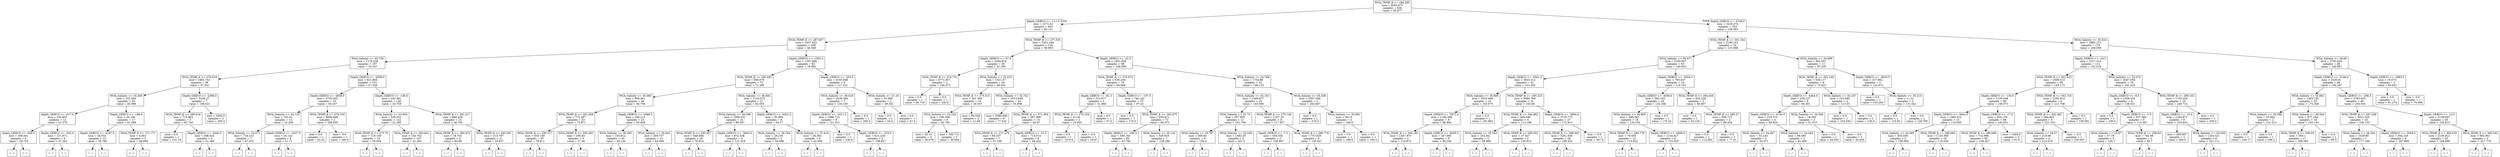 digraph Tree {
node [shape=box] ;
0 [label="WOA_TEMP_K <= 294.265\nmse = 4844.875\nsamples = 656\nvalue = 95.877"] ;
1 [label="Depth_GEBCO <= -111.5\nmse = 2272.52\nsamples = 403\nvalue = 60.131"] ;
0 -> 1 [labeldistance=2.5, labelangle=45, headlabel="True"] ;
2 [label="WOA_TEMP_K <= 287.657\nmse = 1637.452\nsamples = 269\nvalue = 46.548"] ;
1 -> 2 ;
3 [label="WOA_Salinity <= 33.739\nmse = 1176.228\nsamples = 187\nvalue = 32.347"] ;
2 -> 3 ;
4 [label="WOA_TEMP_K <= 276.019\nmse = 1691.742\nsamples = 36\nvalue = 57.541"] ;
3 -> 4 ;
5 [label="WOA_Salinity <= 33.458\nmse = 152.594\nsamples = 29\nvalue = 45.998"] ;
4 -> 5 ;
6 [label="Depth_GEBCO <= -617.0\nmse = 226.952\nsamples = 12\nvalue = 51.579"] ;
5 -> 6 ;
7 [label="Depth_GEBCO <= -649.5\nmse = 308.401\nsamples = 6\nvalue = 58.755"] ;
6 -> 7 ;
8 [label="(...)"] ;
7 -> 8 ;
9 [label="(...)"] ;
7 -> 9 ;
14 [label="Depth_GEBCO <= -552.0\nmse = 131.872\nsamples = 6\nvalue = 47.392"] ;
6 -> 14 ;
15 [label="(...)"] ;
14 -> 15 ;
18 [label="(...)"] ;
14 -> 18 ;
23 [label="Depth_GEBCO <= -186.0\nmse = 44.194\nsamples = 17\nvalue = 41.388"] ;
5 -> 23 ;
24 [label="Depth_GEBCO <= -4197.5\nmse = 36.933\nsamples = 15\nvalue = 39.786"] ;
23 -> 24 ;
25 [label="(...)"] ;
24 -> 25 ;
26 [label="(...)"] ;
24 -> 26 ;
51 [label="WOA_TEMP_K <= 271.771\nmse = 8.561\nsamples = 2\nvalue = 48.999"] ;
23 -> 51 ;
52 [label="(...)"] ;
51 -> 52 ;
53 [label="(...)"] ;
51 -> 53 ;
54 [label="Depth_GEBCO <= -2386.0\nmse = 5246.27\nsamples = 7\nvalue = 106.021"] ;
4 -> 54 ;
55 [label="WOA_TEMP_K <= 280.616\nmse = 715.863\nsamples = 5\nvalue = 65.744"] ;
54 -> 55 ;
56 [label="mse = 0.0\nsamples = 1\nvalue = 101.19"] ;
55 -> 56 ;
57 [label="Depth_GEBCO <= -4442.5\nmse = 298.625\nsamples = 4\nvalue = 51.566"] ;
55 -> 57 ;
58 [label="(...)"] ;
57 -> 58 ;
61 [label="(...)"] ;
57 -> 61 ;
64 [label="mse = 3200.0\nsamples = 2\nvalue = 200.0"] ;
54 -> 64 ;
65 [label="Depth_GEBCO <= -4599.0\nmse = 921.863\nsamples = 151\nvalue = 27.328"] ;
3 -> 65 ;
66 [label="Depth_GEBCO <= -4839.5\nmse = 5735.002\nsamples = 15\nvalue = 58.257"] ;
65 -> 66 ;
67 [label="WOA_Salinity <= 34.125\nmse = 743.41\nsamples = 13\nvalue = 32.206"] ;
66 -> 67 ;
68 [label="WOA_Salinity <= 34.071\nmse = 724.231\nsamples = 7\nvalue = 47.972"] ;
67 -> 68 ;
69 [label="(...)"] ;
68 -> 69 ;
80 [label="(...)"] ;
68 -> 80 ;
81 [label="Depth_GEBCO <= -5437.0\nmse = 25.142\nsamples = 6\nvalue = 11.71"] ;
67 -> 81 ;
82 [label="(...)"] ;
81 -> 82 ;
83 [label="(...)"] ;
81 -> 83 ;
92 [label="WOA_TEMP_K <= 279.334\nmse = 8094.849\nsamples = 2\nvalue = 208.055"] ;
66 -> 92 ;
93 [label="mse = 0.0\nsamples = 1\nvalue = 52.22"] ;
92 -> 93 ;
94 [label="mse = 0.0\nsamples = 1\nvalue = 260.0"] ;
92 -> 94 ;
95 [label="Depth_GEBCO <= -138.5\nmse = 243.381\nsamples = 136\nvalue = 23.759"] ;
65 -> 95 ;
96 [label="WOA_Salinity <= 33.854\nmse = 158.351\nsamples = 122\nvalue = 22.285"] ;
95 -> 96 ;
97 [label="WOA_TEMP_K <= 275.76\nmse = 119.159\nsamples = 15\nvalue = 29.954"] ;
96 -> 97 ;
98 [label="(...)"] ;
97 -> 98 ;
119 [label="(...)"] ;
97 -> 119 ;
126 [label="WOA_TEMP_K <= 283.821\nmse = 154.702\nsamples = 107\nvalue = 21.265"] ;
96 -> 126 ;
127 [label="(...)"] ;
126 -> 127 ;
236 [label="(...)"] ;
126 -> 236 ;
263 [label="WOA_TEMP_K <= 281.517\nmse = 860.428\nsamples = 14\nvalue = 38.705"] ;
95 -> 263 ;
264 [label="WOA_TEMP_K <= 280.975\nmse = 18.754\nsamples = 3\nvalue = 83.08"] ;
263 -> 264 ;
265 [label="(...)"] ;
264 -> 265 ;
266 [label="(...)"] ;
264 -> 266 ;
269 [label="WOA_TEMP_K <= 283.391\nmse = 315.787\nsamples = 11\nvalue = 24.837"] ;
263 -> 269 ;
270 [label="(...)"] ;
269 -> 270 ;
279 [label="(...)"] ;
269 -> 279 ;
284 [label="Depth_GEBCO <= -1591.0\nmse = 1267.066\nsamples = 82\nvalue = 76.992"] ;
2 -> 284 ;
285 [label="WOA_TEMP_K <= 292.681\nmse = 850.079\nsamples = 73\nvalue = 72.386"] ;
284 -> 285 ;
286 [label="WOA_Salinity <= 35.685\nmse = 609.461\nsamples = 46\nvalue = 66.794"] ;
285 -> 286 ;
287 [label="WOA_TEMP_K <= 291.928\nmse = 772.587\nsamples = 23\nvalue = 75.971"] ;
286 -> 287 ;
288 [label="WOA_TEMP_K <= 290.317\nmse = 655.149\nsamples = 20\nvalue = 79.911"] ;
287 -> 288 ;
289 [label="(...)"] ;
288 -> 289 ;
310 [label="(...)"] ;
288 -> 310 ;
319 [label="WOA_TEMP_K <= 292.093\nmse = 290.83\nsamples = 3\nvalue = 37.56"] ;
287 -> 319 ;
320 [label="(...)"] ;
319 -> 320 ;
323 [label="(...)"] ;
319 -> 323 ;
324 [label="Depth_GEBCO <= -4099.5\nmse = 246.214\nsamples = 23\nvalue = 56.928"] ;
286 -> 324 ;
325 [label="WOA_Salinity <= 36.295\nmse = 103.612\nsamples = 10\nvalue = 49.104"] ;
324 -> 325 ;
326 [label="(...)"] ;
325 -> 326 ;
337 [label="(...)"] ;
325 -> 337 ;
344 [label="WOA_Salinity <= 35.843\nmse = 269.757\nsamples = 13\nvalue = 64.006"] ;
324 -> 344 ;
345 [label="(...)"] ;
344 -> 345 ;
348 [label="(...)"] ;
344 -> 348 ;
365 [label="WOA_Salinity <= 36.692\nmse = 1118.575\nsamples = 27\nvalue = 82.055"] ;
285 -> 365 ;
366 [label="WOA_Salinity <= 36.568\nmse = 1069.432\nsamples = 21\nvalue = 89.367"] ;
365 -> 366 ;
367 [label="WOA_TEMP_K <= 293.007\nmse = 548.886\nsamples = 16\nvalue = 76.815"] ;
366 -> 367 ;
368 [label="(...)"] ;
367 -> 368 ;
373 [label="(...)"] ;
367 -> 373 ;
396 [label="Depth_GEBCO <= -3843.0\nmse = 972.538\nsamples = 5\nvalue = 121.318"] ;
366 -> 396 ;
397 [label="(...)"] ;
396 -> 397 ;
402 [label="(...)"] ;
396 -> 402 ;
405 [label="Depth_GEBCO <= -4422.5\nmse = 95.889\nsamples = 6\nvalue = 50.37"] ;
365 -> 405 ;
406 [label="WOA_Salinity <= 36.784\nmse = 26.235\nsamples = 2\nvalue = 59.696"] ;
405 -> 406 ;
407 [label="(...)"] ;
406 -> 407 ;
408 [label="(...)"] ;
406 -> 408 ;
409 [label="WOA_Salinity <= 37.418\nmse = 26.362\nsamples = 4\nvalue = 42.909"] ;
405 -> 409 ;
410 [label="(...)"] ;
409 -> 410 ;
411 [label="(...)"] ;
409 -> 411 ;
412 [label="Depth_GEBCO <= -253.0\nmse = 3105.068\nsamples = 9\nvalue = 117.221"] ;
284 -> 412 ;
413 [label="WOA_Salinity <= 36.618\nmse = 2438.384\nsamples = 7\nvalue = 134.193"] ;
412 -> 413 ;
414 [label="Depth_GEBCO <= -1011.5\nmse = 1886.722\nsamples = 6\nvalue = 121.031"] ;
413 -> 414 ;
415 [label="mse = 0.0\nsamples = 1\nvalue = 230.6"] ;
414 -> 415 ;
416 [label="Depth_GEBCO <= -278.5\nmse = 614.226\nsamples = 5\nvalue = 108.857"] ;
414 -> 416 ;
417 [label="(...)"] ;
416 -> 417 ;
420 [label="(...)"] ;
416 -> 420 ;
425 [label="mse = 0.0\nsamples = 1\nvalue = 200.0"] ;
413 -> 425 ;
426 [label="WOA_Salinity <= 21.16\nmse = 10.889\nsamples = 2\nvalue = 49.333"] ;
412 -> 426 ;
427 [label="mse = 0.0\nsamples = 1\nvalue = 54.0"] ;
426 -> 427 ;
428 [label="mse = 0.0\nsamples = 1\nvalue = 47.0"] ;
426 -> 428 ;
429 [label="WOA_TEMP_K <= 277.555\nmse = 2352.246\nsamples = 134\nvalue = 90.693"] ;
1 -> 429 ;
430 [label="Depth_GEBCO <= -57.0\nmse = 2044.874\nsamples = 36\nvalue = 51.195"] ;
429 -> 430 ;
431 [label="WOA_TEMP_K <= 274.731\nmse = 3771.857\nsamples = 2\nvalue = 136.573"] ;
430 -> 431 ;
432 [label="mse = 0.0\nsamples = 1\nvalue = 49.718"] ;
431 -> 432 ;
433 [label="mse = 0.0\nsamples = 1\nvalue = 180.0"] ;
431 -> 433 ;
434 [label="WOA_Salinity <= 32.415\nmse = 1521.47\nsamples = 34\nvalue = 46.452"] ;
430 -> 434 ;
435 [label="WOA_TEMP_K <= 275.313\nmse = 281.305\nsamples = 10\nvalue = 30.547"] ;
434 -> 435 ;
436 [label="WOA_Salinity <= 32.229\nmse = 199.358\nsamples = 8\nvalue = 36.783"] ;
435 -> 436 ;
437 [label="mse = 30.15\nsamples = 3\nvalue = 36.678"] ;
436 -> 437 ;
438 [label="mse = 392.711\nsamples = 5\nvalue = 36.904"] ;
436 -> 438 ;
439 [label="mse = 60.528\nsamples = 2\nvalue = 11.84"] ;
435 -> 439 ;
440 [label="WOA_Salinity <= 32.742\nmse = 2014.649\nsamples = 24\nvalue = 55.808"] ;
434 -> 440 ;
441 [label="mse = 3386.448\nsamples = 9\nvalue = 77.432"] ;
440 -> 441 ;
442 [label="WOA_TEMP_K <= 271.804\nmse = 497.908\nsamples = 15\nvalue = 40.67"] ;
440 -> 442 ;
443 [label="WOA_TEMP_K <= 271.478\nmse = 69.337\nsamples = 7\nvalue = 31.196"] ;
442 -> 443 ;
444 [label="(...)"] ;
443 -> 444 ;
445 [label="(...)"] ;
443 -> 445 ;
452 [label="Depth_GEBCO <= -31.5\nmse = 715.013\nsamples = 8\nvalue = 48.422"] ;
442 -> 452 ;
453 [label="(...)"] ;
452 -> 453 ;
456 [label="(...)"] ;
452 -> 456 ;
459 [label="Depth_GEBCO <= -22.5\nmse = 1631.928\nsamples = 98\nvalue = 106.009"] ;
429 -> 459 ;
460 [label="WOA_TEMP_K <= 279.975\nmse = 936.249\nsamples = 76\nvalue = 94.009"] ;
459 -> 460 ;
461 [label="Depth_GEBCO <= -81.5\nmse = 315.877\nsamples = 3\nvalue = 31.869"] ;
460 -> 461 ;
462 [label="WOA_TEMP_K <= 279.254\nmse = 0.134\nsamples = 2\nvalue = 19.303"] ;
461 -> 462 ;
463 [label="mse = 0.0\nsamples = 1\nvalue = 19.514"] ;
462 -> 463 ;
464 [label="mse = -0.0\nsamples = 1\nvalue = 18.67"] ;
462 -> 464 ;
465 [label="mse = 0.0\nsamples = 1\nvalue = 57.0"] ;
461 -> 465 ;
466 [label="Depth_GEBCO <= -107.5\nmse = 746.142\nsamples = 73\nvalue = 97.43"] ;
460 -> 466 ;
467 [label="mse = 0.0\nsamples = 1\nvalue = 170.0"] ;
466 -> 467 ;
468 [label="WOA_TEMP_K <= 292.675\nmse = 659.811\nsamples = 72\nvalue = 96.073"] ;
466 -> 468 ;
469 [label="Depth_GEBCO <= -100.5\nmse = 599.163\nsamples = 65\nvalue = 93.748"] ;
468 -> 469 ;
470 [label="(...)"] ;
469 -> 470 ;
473 [label="(...)"] ;
469 -> 473 ;
578 [label="WOA_Salinity <= 35.142\nmse = 345.918\nsamples = 7\nvalue = 129.286"] ;
468 -> 578 ;
579 [label="(...)"] ;
578 -> 579 ;
580 [label="(...)"] ;
578 -> 580 ;
583 [label="WOA_Salinity <= 34.768\nmse = 1754.88\nsamples = 22\nvalue = 149.133"] ;
459 -> 583 ;
584 [label="WOA_Salinity <= 32.161\nmse = 1349.877\nsamples = 19\nvalue = 143.595"] ;
583 -> 584 ;
585 [label="WOA_Salinity <= 31.74\nmse = 657.855\nsamples = 11\nvalue = 161.706"] ;
584 -> 585 ;
586 [label="WOA_Salinity <= 25.787\nmse = 308.64\nsamples = 9\nvalue = 156.4"] ;
585 -> 586 ;
587 [label="(...)"] ;
586 -> 587 ;
588 [label="(...)"] ;
586 -> 588 ;
603 [label="WOA_Salinity <= 32.026\nmse = 1482.25\nsamples = 2\nvalue = 201.5"] ;
585 -> 603 ;
604 [label="(...)"] ;
603 -> 604 ;
605 [label="(...)"] ;
603 -> 605 ;
606 [label="WOA_TEMP_K <= 279.146\nmse = 1207.25\nsamples = 8\nvalue = 117.937"] ;
584 -> 606 ;
607 [label="Depth_GEBCO <= -7.5\nmse = 555.556\nsamples = 2\nvalue = 156.667"] ;
606 -> 607 ;
608 [label="(...)"] ;
607 -> 608 ;
609 [label="(...)"] ;
607 -> 609 ;
610 [label="WOA_TEMP_K <= 289.776\nmse = 757.829\nsamples = 6\nvalue = 105.027"] ;
606 -> 610 ;
611 [label="(...)"] ;
610 -> 611 ;
616 [label="(...)"] ;
610 -> 616 ;
621 [label="WOA_Salinity <= 35.259\nmse = 2507.556\nsamples = 3\nvalue = 202.667"] ;
583 -> 621 ;
622 [label="mse = 0.0\nsamples = 1\nvalue = 270.0"] ;
621 -> 622 ;
623 [label="WOA_Salinity <= 35.991\nmse = 361.0\nsamples = 2\nvalue = 169.0"] ;
621 -> 623 ;
624 [label="mse = 0.0\nsamples = 1\nvalue = 188.0"] ;
623 -> 624 ;
625 [label="mse = 0.0\nsamples = 1\nvalue = 150.0"] ;
623 -> 625 ;
626 [label="Depth_GEBCO <= -3726.0\nmse = 3228.274\nsamples = 253\nvalue = 158.081"] ;
0 -> 626 [labeldistance=2.5, labelangle=-45, headlabel="False"] ;
627 [label="WOA_TEMP_K <= 301.162\nmse = 3190.312\nsamples = 74\nvalue = 131.988"] ;
626 -> 627 ;
628 [label="WOA_Salinity <= 36.077\nmse = 3160.957\nsamples = 63\nvalue = 140.633"] ;
627 -> 628 ;
629 [label="Depth_GEBCO <= -5501.5\nmse = 3833.312\nsamples = 41\nvalue = 151.452"] ;
628 -> 629 ;
630 [label="WOA_Salinity <= 35.669\nmse = 1633.696\nsamples = 10\nvalue = 103.975"] ;
629 -> 630 ;
631 [label="Depth_GEBCO <= -5972.0\nmse = 1180.586\nsamples = 9\nvalue = 96.894"] ;
630 -> 631 ;
632 [label="WOA_TEMP_K <= 296.185\nmse = 1447.973\nsamples = 3\nvalue = 116.872"] ;
631 -> 632 ;
633 [label="(...)"] ;
632 -> 633 ;
636 [label="(...)"] ;
632 -> 636 ;
637 [label="Depth_GEBCO <= -5659.5\nmse = 347.995\nsamples = 6\nvalue = 80.246"] ;
631 -> 637 ;
638 [label="(...)"] ;
637 -> 638 ;
641 [label="(...)"] ;
637 -> 641 ;
644 [label="mse = 0.0\nsamples = 1\nvalue = 181.862"] ;
630 -> 644 ;
645 [label="WOA_TEMP_K <= 295.323\nmse = 3684.769\nsamples = 31\nvalue = 163.08"] ;
629 -> 645 ;
646 [label="WOA_TEMP_K <= 294.862\nmse = 449.646\nsamples = 4\nvalue = 113.198"] ;
645 -> 646 ;
647 [label="WOA_Salinity <= 35.543\nmse = 162.921\nsamples = 2\nvalue = 98.968"] ;
646 -> 647 ;
648 [label="(...)"] ;
647 -> 648 ;
649 [label="(...)"] ;
647 -> 649 ;
650 [label="WOA_TEMP_K <= 295.053\nmse = 27.627\nsamples = 2\nvalue = 136.913"] ;
646 -> 650 ;
651 [label="(...)"] ;
650 -> 651 ;
652 [label="(...)"] ;
650 -> 652 ;
653 [label="Depth_GEBCO <= -3894.0\nmse = 3735.775\nsamples = 27\nvalue = 172.813"] ;
645 -> 653 ;
654 [label="WOA_TEMP_K <= 296.943\nmse = 3361.549\nsamples = 26\nvalue = 169.435"] ;
653 -> 654 ;
655 [label="(...)"] ;
654 -> 655 ;
662 [label="(...)"] ;
654 -> 662 ;
703 [label="mse = -0.0\nsamples = 1\nvalue = 307.9"] ;
653 -> 703 ;
704 [label="Depth_GEBCO <= -3934.5\nmse = 780.047\nsamples = 22\nvalue = 116.191"] ;
628 -> 704 ;
705 [label="Depth_GEBCO <= -4056.0\nmse = 582.165\nsamples = 19\nvalue = 122.336"] ;
704 -> 705 ;
706 [label="WOA_Salinity <= 36.809\nmse = 499.941\nsamples = 18\nvalue = 120.162"] ;
705 -> 706 ;
707 [label="WOA_TEMP_K <= 299.778\nmse = 76.693\nsamples = 12\nvalue = 113.924"] ;
706 -> 707 ;
708 [label="(...)"] ;
707 -> 708 ;
723 [label="(...)"] ;
707 -> 723 ;
728 [label="Depth_GEBCO <= -4958.5\nmse = 1144.827\nsamples = 6\nvalue = 133.529"] ;
706 -> 728 ;
729 [label="(...)"] ;
728 -> 729 ;
730 [label="(...)"] ;
728 -> 730 ;
739 [label="mse = 0.0\nsamples = 1\nvalue = 170.16"] ;
705 -> 739 ;
740 [label="WOA_TEMP_K <= 294.638\nmse = 452.228\nsamples = 3\nvalue = 80.857"] ;
704 -> 740 ;
741 [label="mse = 0.0\nsamples = 1\nvalue = 55.126"] ;
740 -> 741 ;
742 [label="WOA_TEMP_K <= 295.27\nmse = 308.713\nsamples = 2\nvalue = 89.434"] ;
740 -> 742 ;
743 [label="mse = 0.0\nsamples = 1\nvalue = 114.282"] ;
742 -> 743 ;
744 [label="mse = 0.0\nsamples = 1\nvalue = 77.01"] ;
742 -> 744 ;
745 [label="WOA_Salinity <= 34.899\nmse = 952.501\nsamples = 11\nvalue = 87.235"] ;
627 -> 745 ;
746 [label="WOA_TEMP_K <= 302.148\nmse = 630.117\nsamples = 8\nvalue = 75.623"] ;
745 -> 746 ;
747 [label="Depth_GEBCO <= -4464.0\nmse = 230.237\nsamples = 6\nvalue = 64.401"] ;
746 -> 747 ;
748 [label="Depth_GEBCO <= -4744.0\nmse = 219.375\nsamples = 4\nvalue = 69.924"] ;
747 -> 748 ;
749 [label="WOA_Salinity <= 34.487\nmse = 33.143\nsamples = 2\nvalue = 55.071"] ;
748 -> 749 ;
750 [label="(...)"] ;
749 -> 750 ;
751 [label="(...)"] ;
749 -> 751 ;
752 [label="WOA_Salinity <= 34.344\nmse = 69.495\nsamples = 2\nvalue = 81.064"] ;
748 -> 752 ;
753 [label="(...)"] ;
752 -> 753 ;
754 [label="(...)"] ;
752 -> 754 ;
755 [label="WOA_Salinity <= 34.594\nmse = 18.365\nsamples = 2\nvalue = 51.515"] ;
747 -> 755 ;
756 [label="mse = 0.0\nsamples = 1\nvalue = 54.545"] ;
755 -> 756 ;
757 [label="mse = -0.0\nsamples = 1\nvalue = 45.455"] ;
755 -> 757 ;
758 [label="WOA_Salinity <= 34.257\nmse = 143.985\nsamples = 2\nvalue = 113.03"] ;
746 -> 758 ;
759 [label="mse = 0.0\nsamples = 1\nvalue = 104.545"] ;
758 -> 759 ;
760 [label="mse = 0.0\nsamples = 1\nvalue = 130.0"] ;
758 -> 760 ;
761 [label="Depth_GEBCO <= -4933.5\nmse = 137.962\nsamples = 3\nvalue = 124.972"] ;
745 -> 761 ;
762 [label="mse = 0.0\nsamples = 1\nvalue = 105.263"] ;
761 -> 762 ;
763 [label="WOA_Salinity <= 35.214\nmse = 11.31\nsamples = 2\nvalue = 131.542"] ;
761 -> 763 ;
764 [label="mse = 0.0\nsamples = 1\nvalue = 133.92"] ;
763 -> 764 ;
765 [label="mse = 0.0\nsamples = 1\nvalue = 126.786"] ;
763 -> 765 ;
766 [label="WOA_Salinity <= 35.524\nmse = 2885.151\nsamples = 179\nvalue = 168.008"] ;
626 -> 766 ;
767 [label="Depth_GEBCO <= -16.5\nmse = 2317.314\nsamples = 111\nvalue = 152.518"] ;
766 -> 767 ;
768 [label="WOA_TEMP_K <= 301.833\nmse = 1609.513\nsamples = 95\nvalue = 145.173"] ;
767 -> 768 ;
769 [label="Depth_GEBCO <= -130.0\nmse = 1195.048\nsamples = 89\nvalue = 139.073"] ;
768 -> 769 ;
770 [label="Depth_GEBCO <= -3643.5\nmse = 1464.512\nsamples = 21\nvalue = 116.005"] ;
769 -> 770 ;
771 [label="WOA_Salinity <= 34.485\nmse = 452.459\nsamples = 2\nvalue = 188.584"] ;
770 -> 771 ;
772 [label="(...)"] ;
771 -> 772 ;
773 [label="(...)"] ;
771 -> 773 ;
774 [label="WOA_TEMP_K <= 296.063\nmse = 1120.369\nsamples = 19\nvalue = 110.629"] ;
770 -> 774 ;
775 [label="(...)"] ;
774 -> 775 ;
780 [label="(...)"] ;
774 -> 780 ;
807 [label="Depth_GEBCO <= -17.5\nmse = 924.134\nsamples = 68\nvalue = 145.631"] ;
769 -> 807 ;
808 [label="WOA_TEMP_K <= 299.046\nmse = 732.986\nsamples = 65\nvalue = 148.447"] ;
807 -> 808 ;
809 [label="(...)"] ;
808 -> 809 ;
894 [label="(...)"] ;
808 -> 894 ;
899 [label="mse = 1494.0\nsamples = 3\nvalue = 91.0"] ;
807 -> 899 ;
900 [label="WOA_TEMP_K <= 302.716\nmse = 1292.914\nsamples = 6\nvalue = 211.768"] ;
768 -> 900 ;
901 [label="WOA_TEMP_K <= 302.492\nmse = 364.902\nsamples = 5\nvalue = 221.102"] ;
900 -> 901 ;
902 [label="WOA_Salinity <= 34.57\nmse = 219.08\nsamples = 4\nvalue = 214.679"] ;
901 -> 902 ;
903 [label="(...)"] ;
902 -> 903 ;
906 [label="(...)"] ;
902 -> 906 ;
907 [label="mse = -0.0\nsamples = 1\nvalue = 250.007"] ;
901 -> 907 ;
908 [label="mse = 0.0\nsamples = 1\nvalue = 109.091"] ;
900 -> 908 ;
909 [label="WOA_Salinity <= 33.374\nmse = 4267.056\nsamples = 16\nvalue = 191.419"] ;
767 -> 909 ;
910 [label="Depth_GEBCO <= -9.0\nmse = 1558.354\nsamples = 6\nvalue = 138.331"] ;
909 -> 910 ;
911 [label="mse = 0.0\nsamples = 1\nvalue = 190.0"] ;
910 -> 911 ;
912 [label="Depth_GEBCO <= -3.5\nmse = 537.069\nsamples = 5\nvalue = 115.367"] ;
910 -> 912 ;
913 [label="WOA_Salinity <= 22.87\nmse = 47.78\nsamples = 3\nvalue = 126.7"] ;
912 -> 913 ;
914 [label="(...)"] ;
913 -> 914 ;
915 [label="(...)"] ;
913 -> 915 ;
918 [label="WOA_TEMP_K <= 299.83\nmse = 744.98\nsamples = 2\nvalue = 92.7"] ;
912 -> 918 ;
919 [label="(...)"] ;
918 -> 919 ;
920 [label="(...)"] ;
918 -> 920 ;
921 [label="WOA_TEMP_K <= 299.102\nmse = 1735.204\nsamples = 10\nvalue = 240.714"] ;
909 -> 921 ;
922 [label="Depth_GEBCO <= -15.5\nmse = 1340.972\nsamples = 9\nvalue = 230.833"] ;
921 -> 922 ;
923 [label="mse = 466.667\nsamples = 3\nvalue = 260.0"] ;
922 -> 923 ;
924 [label="WOA_Salinity <= 34.028\nmse = 1254.321\nsamples = 6\nvalue = 221.111"] ;
922 -> 924 ;
925 [label="(...)"] ;
924 -> 925 ;
926 [label="(...)"] ;
924 -> 926 ;
929 [label="mse = 0.0\nsamples = 1\nvalue = 300.0"] ;
921 -> 929 ;
930 [label="WOA_Salinity <= 36.69\nmse = 2793.833\nsamples = 68\nvalue = 192.851"] ;
766 -> 930 ;
931 [label="Depth_GEBCO <= -3146.0\nmse = 2530.01\nsamples = 66\nvalue = 195.297"] ;
930 -> 931 ;
932 [label="WOA_Salinity <= 35.802\nmse = 1403.745\nsamples = 20\nvalue = 175.208"] ;
931 -> 932 ;
933 [label="WOA_Salinity <= 35.588\nmse = 10.982\nsamples = 2\nvalue = 231.513"] ;
932 -> 933 ;
934 [label="mse = 0.0\nsamples = 1\nvalue = 229.17"] ;
933 -> 934 ;
935 [label="mse = 0.0\nsamples = 1\nvalue = 236.2"] ;
933 -> 935 ;
936 [label="WOA_Salinity <= 36.584\nmse = 877.284\nsamples = 18\nvalue = 163.143"] ;
932 -> 936 ;
937 [label="WOA_TEMP_K <= 298.93\nmse = 560.1\nsamples = 17\nvalue = 168.385"] ;
936 -> 937 ;
938 [label="(...)"] ;
937 -> 938 ;
951 [label="(...)"] ;
937 -> 951 ;
958 [label="mse = 0.0\nsamples = 1\nvalue = 95.0"] ;
936 -> 958 ;
959 [label="Depth_GEBCO <= -206.0\nmse = 2785.825\nsamples = 46\nvalue = 205.055"] ;
931 -> 959 ;
960 [label="WOA_TEMP_K <= 297.548\nmse = 3021.325\nsamples = 16\nvalue = 236.155"] ;
959 -> 960 ;
961 [label="WOA_Salinity <= 36.544\nmse = 1528.95\nsamples = 7\nvalue = 177.186"] ;
960 -> 961 ;
962 [label="(...)"] ;
961 -> 962 ;
967 [label="(...)"] ;
961 -> 967 ;
970 [label="Depth_GEBCO <= -3058.0\nmse = 944.245\nsamples = 9\nvalue = 267.908"] ;
960 -> 970 ;
971 [label="(...)"] ;
970 -> 971 ;
972 [label="(...)"] ;
970 -> 972 ;
981 [label="Depth_GEBCO <= -14.5\nmse = 2149.987\nsamples = 30\nvalue = 192.615"] ;
959 -> 981 ;
982 [label="WOA_TEMP_K <= 300.478\nmse = 2140.812\nsamples = 25\nvalue = 184.896"] ;
981 -> 982 ;
983 [label="(...)"] ;
982 -> 983 ;
996 [label="(...)"] ;
982 -> 996 ;
997 [label="WOA_TEMP_K <= 300.542\nmse = 683.951\nsamples = 5\nvalue = 227.778"] ;
981 -> 997 ;
998 [label="(...)"] ;
997 -> 998 ;
1003 [label="(...)"] ;
997 -> 1003 ;
1004 [label="Depth_GEBCO <= -2993.0\nmse = 19.074\nsamples = 2\nvalue = 65.641"] ;
930 -> 1004 ;
1005 [label="mse = 0.0\nsamples = 1\nvalue = 61.274"] ;
1004 -> 1005 ;
1006 [label="mse = -0.0\nsamples = 1\nvalue = 70.009"] ;
1004 -> 1006 ;
}